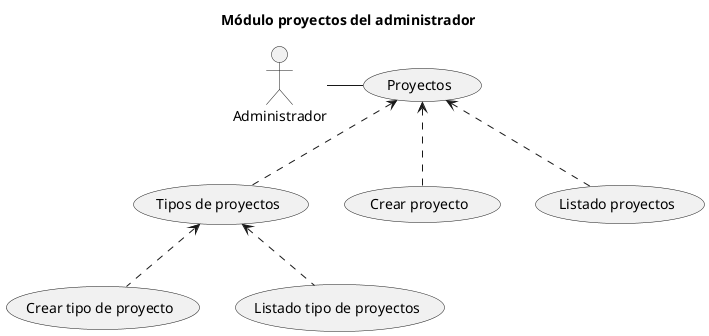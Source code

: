 @startuml
title Módulo proyectos del administrador

actor Administrador as Admin

(Proyectos) as (pro)

(Tipos de proyectos) as (tp)
(Crear proyecto) as (cp)
(Listado proyectos) as (lp)

'Primer nivel

Admin - (pro)
(pro)<.-(tp)
(pro)<.-(cp)
(pro)<.-(lp)

'Segundo nivel

(tp)<.-(Crear tipo de proyecto)
(tp)<.-(Listado tipo de proyectos)

@enduml